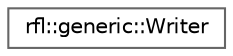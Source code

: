 digraph "类继承关系图"
{
 // LATEX_PDF_SIZE
  bgcolor="transparent";
  edge [fontname=Helvetica,fontsize=10,labelfontname=Helvetica,labelfontsize=10];
  node [fontname=Helvetica,fontsize=10,shape=box,height=0.2,width=0.4];
  rankdir="LR";
  Node0 [id="Node000000",label="rfl::generic::Writer",height=0.2,width=0.4,color="grey40", fillcolor="white", style="filled",URL="$structrfl_1_1generic_1_1_writer.html",tooltip=" "];
}
